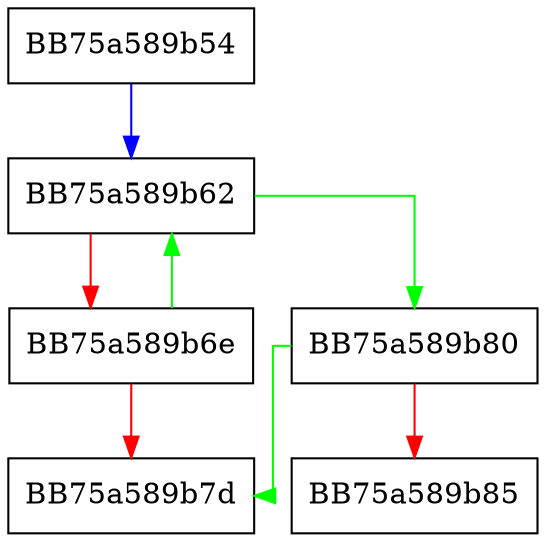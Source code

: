 digraph sync_alloc_object {
  node [shape="box"];
  graph [splines=ortho];
  BB75a589b54 -> BB75a589b62 [color="blue"];
  BB75a589b62 -> BB75a589b80 [color="green"];
  BB75a589b62 -> BB75a589b6e [color="red"];
  BB75a589b6e -> BB75a589b62 [color="green"];
  BB75a589b6e -> BB75a589b7d [color="red"];
  BB75a589b80 -> BB75a589b7d [color="green"];
  BB75a589b80 -> BB75a589b85 [color="red"];
}